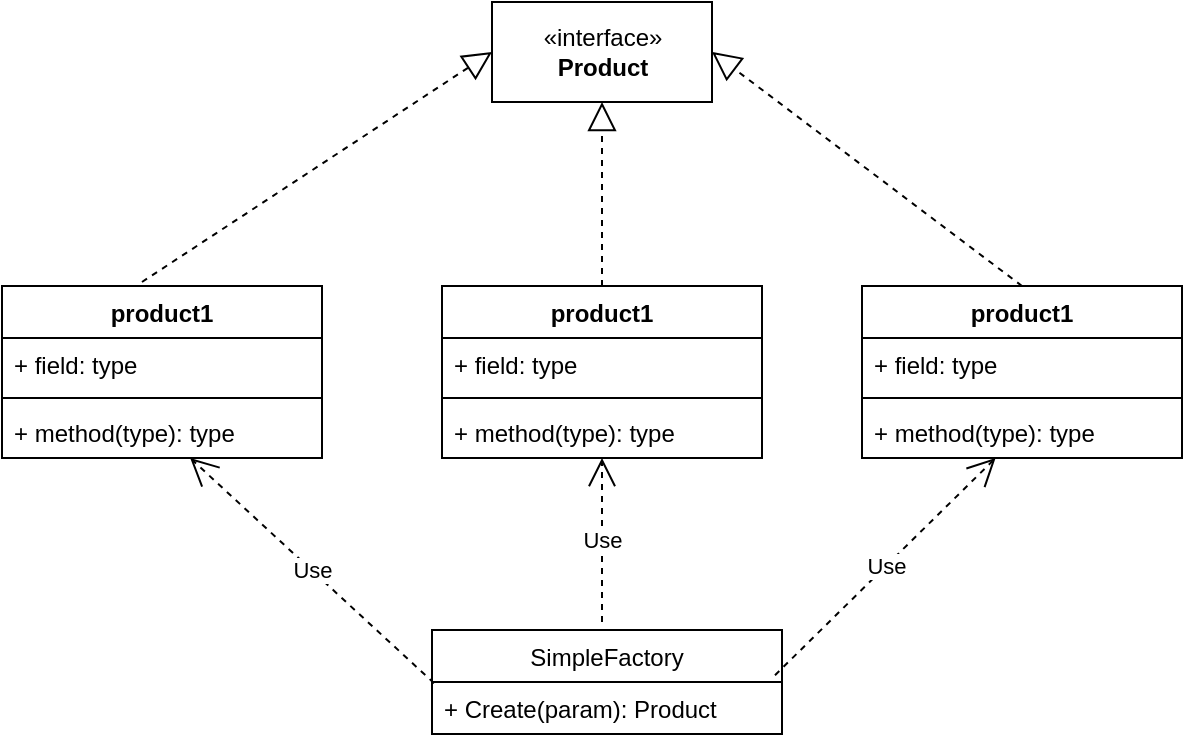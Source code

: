 <mxfile version="14.5.3" type="github" pages="2">
  <diagram name="Page-1" id="929967ad-93f9-6ef4-fab6-5d389245f69c">
    <mxGraphModel dx="1038" dy="556" grid="1" gridSize="10" guides="1" tooltips="1" connect="1" arrows="1" fold="1" page="1" pageScale="1.5" pageWidth="1169" pageHeight="826" background="none" math="0" shadow="0">
      <root>
        <mxCell id="0" style=";html=1;" />
        <mxCell id="1" style=";html=1;" parent="0" />
        <mxCell id="cucio-dFncbDFnS6lDjT-1" value="product1" style="swimlane;fontStyle=1;align=center;verticalAlign=top;childLayout=stackLayout;horizontal=1;startSize=26;horizontalStack=0;resizeParent=1;resizeParentMax=0;resizeLast=0;collapsible=1;marginBottom=0;" parent="1" vertex="1">
          <mxGeometry x="610" y="422" width="160" height="86" as="geometry" />
        </mxCell>
        <mxCell id="cucio-dFncbDFnS6lDjT-2" value="+ field: type" style="text;strokeColor=none;fillColor=none;align=left;verticalAlign=top;spacingLeft=4;spacingRight=4;overflow=hidden;rotatable=0;points=[[0,0.5],[1,0.5]];portConstraint=eastwest;" parent="cucio-dFncbDFnS6lDjT-1" vertex="1">
          <mxGeometry y="26" width="160" height="26" as="geometry" />
        </mxCell>
        <mxCell id="cucio-dFncbDFnS6lDjT-3" value="" style="line;strokeWidth=1;fillColor=none;align=left;verticalAlign=middle;spacingTop=-1;spacingLeft=3;spacingRight=3;rotatable=0;labelPosition=right;points=[];portConstraint=eastwest;" parent="cucio-dFncbDFnS6lDjT-1" vertex="1">
          <mxGeometry y="52" width="160" height="8" as="geometry" />
        </mxCell>
        <mxCell id="cucio-dFncbDFnS6lDjT-4" value="+ method(type): type" style="text;strokeColor=none;fillColor=none;align=left;verticalAlign=top;spacingLeft=4;spacingRight=4;overflow=hidden;rotatable=0;points=[[0,0.5],[1,0.5]];portConstraint=eastwest;" parent="cucio-dFncbDFnS6lDjT-1" vertex="1">
          <mxGeometry y="60" width="160" height="26" as="geometry" />
        </mxCell>
        <mxCell id="cucio-dFncbDFnS6lDjT-36" value="" style="endArrow=block;dashed=1;endFill=0;endSize=12;html=1;entryX=0;entryY=0.5;entryDx=0;entryDy=0;" parent="cucio-dFncbDFnS6lDjT-1" target="cucio-dFncbDFnS6lDjT-17" edge="1">
          <mxGeometry width="160" relative="1" as="geometry">
            <mxPoint x="70" y="-2" as="sourcePoint" />
            <mxPoint x="230" y="-2" as="targetPoint" />
          </mxGeometry>
        </mxCell>
        <mxCell id="cucio-dFncbDFnS6lDjT-5" value="product1" style="swimlane;fontStyle=1;align=center;verticalAlign=top;childLayout=stackLayout;horizontal=1;startSize=26;horizontalStack=0;resizeParent=1;resizeParentMax=0;resizeLast=0;collapsible=1;marginBottom=0;" parent="1" vertex="1">
          <mxGeometry x="830" y="422" width="160" height="86" as="geometry" />
        </mxCell>
        <mxCell id="cucio-dFncbDFnS6lDjT-6" value="+ field: type" style="text;strokeColor=none;fillColor=none;align=left;verticalAlign=top;spacingLeft=4;spacingRight=4;overflow=hidden;rotatable=0;points=[[0,0.5],[1,0.5]];portConstraint=eastwest;" parent="cucio-dFncbDFnS6lDjT-5" vertex="1">
          <mxGeometry y="26" width="160" height="26" as="geometry" />
        </mxCell>
        <mxCell id="cucio-dFncbDFnS6lDjT-7" value="" style="line;strokeWidth=1;fillColor=none;align=left;verticalAlign=middle;spacingTop=-1;spacingLeft=3;spacingRight=3;rotatable=0;labelPosition=right;points=[];portConstraint=eastwest;" parent="cucio-dFncbDFnS6lDjT-5" vertex="1">
          <mxGeometry y="52" width="160" height="8" as="geometry" />
        </mxCell>
        <mxCell id="cucio-dFncbDFnS6lDjT-8" value="+ method(type): type" style="text;strokeColor=none;fillColor=none;align=left;verticalAlign=top;spacingLeft=4;spacingRight=4;overflow=hidden;rotatable=0;points=[[0,0.5],[1,0.5]];portConstraint=eastwest;" parent="cucio-dFncbDFnS6lDjT-5" vertex="1">
          <mxGeometry y="60" width="160" height="26" as="geometry" />
        </mxCell>
        <mxCell id="cucio-dFncbDFnS6lDjT-9" value="product1" style="swimlane;fontStyle=1;align=center;verticalAlign=top;childLayout=stackLayout;horizontal=1;startSize=26;horizontalStack=0;resizeParent=1;resizeParentMax=0;resizeLast=0;collapsible=1;marginBottom=0;" parent="1" vertex="1">
          <mxGeometry x="1040" y="422" width="160" height="86" as="geometry" />
        </mxCell>
        <mxCell id="cucio-dFncbDFnS6lDjT-10" value="+ field: type" style="text;strokeColor=none;fillColor=none;align=left;verticalAlign=top;spacingLeft=4;spacingRight=4;overflow=hidden;rotatable=0;points=[[0,0.5],[1,0.5]];portConstraint=eastwest;" parent="cucio-dFncbDFnS6lDjT-9" vertex="1">
          <mxGeometry y="26" width="160" height="26" as="geometry" />
        </mxCell>
        <mxCell id="cucio-dFncbDFnS6lDjT-11" value="" style="line;strokeWidth=1;fillColor=none;align=left;verticalAlign=middle;spacingTop=-1;spacingLeft=3;spacingRight=3;rotatable=0;labelPosition=right;points=[];portConstraint=eastwest;" parent="cucio-dFncbDFnS6lDjT-9" vertex="1">
          <mxGeometry y="52" width="160" height="8" as="geometry" />
        </mxCell>
        <mxCell id="cucio-dFncbDFnS6lDjT-12" value="+ method(type): type" style="text;strokeColor=none;fillColor=none;align=left;verticalAlign=top;spacingLeft=4;spacingRight=4;overflow=hidden;rotatable=0;points=[[0,0.5],[1,0.5]];portConstraint=eastwest;" parent="cucio-dFncbDFnS6lDjT-9" vertex="1">
          <mxGeometry y="60" width="160" height="26" as="geometry" />
        </mxCell>
        <mxCell id="cucio-dFncbDFnS6lDjT-17" value="«interface»&lt;br&gt;&lt;b&gt;Product&lt;/b&gt;" style="html=1;" parent="1" vertex="1">
          <mxGeometry x="855" y="280" width="110" height="50" as="geometry" />
        </mxCell>
        <mxCell id="cucio-dFncbDFnS6lDjT-23" value="SimpleFactory" style="swimlane;fontStyle=0;childLayout=stackLayout;horizontal=1;startSize=26;fillColor=none;horizontalStack=0;resizeParent=1;resizeParentMax=0;resizeLast=0;collapsible=1;marginBottom=0;" parent="1" vertex="1">
          <mxGeometry x="825" y="594" width="175" height="52" as="geometry" />
        </mxCell>
        <mxCell id="cucio-dFncbDFnS6lDjT-25" value="+ Create(param): Product" style="text;strokeColor=none;fillColor=none;align=left;verticalAlign=top;spacingLeft=4;spacingRight=4;overflow=hidden;rotatable=0;points=[[0,0.5],[1,0.5]];portConstraint=eastwest;" parent="cucio-dFncbDFnS6lDjT-23" vertex="1">
          <mxGeometry y="26" width="175" height="26" as="geometry" />
        </mxCell>
        <mxCell id="cucio-dFncbDFnS6lDjT-35" value="Use" style="endArrow=open;endSize=12;dashed=1;html=1;" parent="cucio-dFncbDFnS6lDjT-23" target="cucio-dFncbDFnS6lDjT-8" edge="1">
          <mxGeometry width="160" relative="1" as="geometry">
            <mxPoint x="85" y="-4" as="sourcePoint" />
            <mxPoint x="245" y="-4" as="targetPoint" />
          </mxGeometry>
        </mxCell>
        <mxCell id="cucio-dFncbDFnS6lDjT-33" value="Use" style="endArrow=open;endSize=12;dashed=1;html=1;exitX=0.006;exitY=0.023;exitDx=0;exitDy=0;exitPerimeter=0;" parent="1" source="cucio-dFncbDFnS6lDjT-25" target="cucio-dFncbDFnS6lDjT-4" edge="1">
          <mxGeometry width="160" relative="1" as="geometry">
            <mxPoint x="590" y="590" as="sourcePoint" />
            <mxPoint x="750" y="590" as="targetPoint" />
          </mxGeometry>
        </mxCell>
        <mxCell id="cucio-dFncbDFnS6lDjT-34" value="Use" style="endArrow=open;endSize=12;dashed=1;html=1;exitX=0.98;exitY=-0.131;exitDx=0;exitDy=0;exitPerimeter=0;" parent="1" source="cucio-dFncbDFnS6lDjT-25" target="cucio-dFncbDFnS6lDjT-12" edge="1">
          <mxGeometry width="160" relative="1" as="geometry">
            <mxPoint x="1030" y="650" as="sourcePoint" />
            <mxPoint x="1190" y="650" as="targetPoint" />
          </mxGeometry>
        </mxCell>
        <mxCell id="cucio-dFncbDFnS6lDjT-37" value="" style="endArrow=block;dashed=1;endFill=0;endSize=12;html=1;entryX=0.5;entryY=1;entryDx=0;entryDy=0;exitX=0.5;exitY=0;exitDx=0;exitDy=0;" parent="1" source="cucio-dFncbDFnS6lDjT-5" target="cucio-dFncbDFnS6lDjT-17" edge="1">
          <mxGeometry width="160" relative="1" as="geometry">
            <mxPoint x="690" y="430" as="sourcePoint" />
            <mxPoint x="865" y="315" as="targetPoint" />
          </mxGeometry>
        </mxCell>
        <mxCell id="cucio-dFncbDFnS6lDjT-38" value="" style="endArrow=block;dashed=1;endFill=0;endSize=12;html=1;entryX=1;entryY=0.5;entryDx=0;entryDy=0;exitX=0.5;exitY=0;exitDx=0;exitDy=0;" parent="1" source="cucio-dFncbDFnS6lDjT-9" target="cucio-dFncbDFnS6lDjT-17" edge="1">
          <mxGeometry width="160" relative="1" as="geometry">
            <mxPoint x="700" y="440" as="sourcePoint" />
            <mxPoint x="875" y="325" as="targetPoint" />
          </mxGeometry>
        </mxCell>
      </root>
    </mxGraphModel>
  </diagram>
  <diagram id="iIEDoOEDzXQRs1IHJxJS" name="第 2 页">
    <mxGraphModel dx="1038" dy="556" grid="1" gridSize="10" guides="1" tooltips="1" connect="1" arrows="1" fold="1" page="1" pageScale="1" pageWidth="827" pageHeight="1169" math="0" shadow="0">
      <root>
        <mxCell id="GQXLwNbTy1tpLctxcFh7-0" />
        <mxCell id="GQXLwNbTy1tpLctxcFh7-1" parent="GQXLwNbTy1tpLctxcFh7-0" />
        <mxCell id="GQXLwNbTy1tpLctxcFh7-2" value="" style="shape=card;whiteSpace=wrap;html=1;" vertex="1" parent="GQXLwNbTy1tpLctxcFh7-1">
          <mxGeometry x="180" y="100" width="80" height="100" as="geometry" />
        </mxCell>
      </root>
    </mxGraphModel>
  </diagram>
</mxfile>
